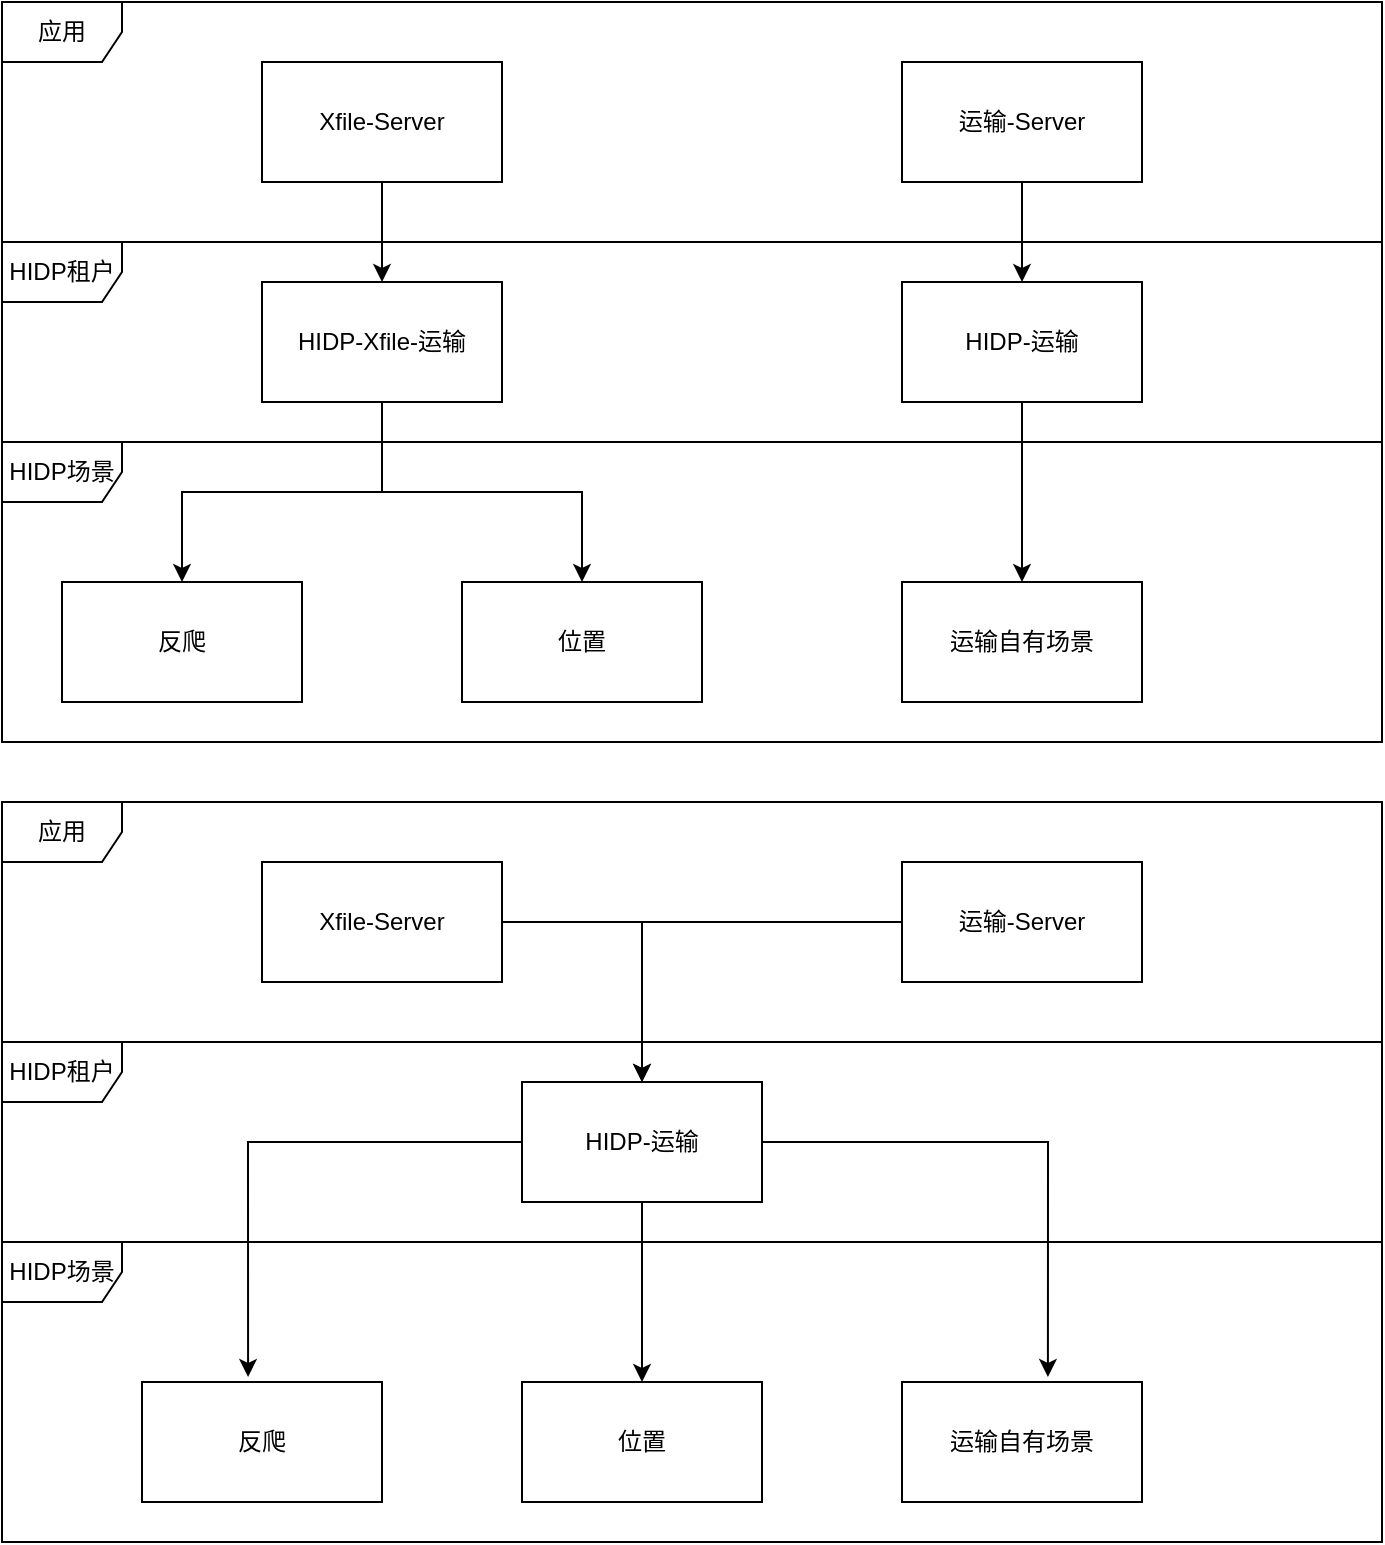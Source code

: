 <mxfile version="16.0.3" type="github">
  <diagram id="BBOqHP7dflv5ivErCnwH" name="Page-1">
    <mxGraphModel dx="1422" dy="706" grid="1" gridSize="10" guides="1" tooltips="1" connect="1" arrows="1" fold="1" page="1" pageScale="1" pageWidth="850" pageHeight="1100" math="0" shadow="0">
      <root>
        <mxCell id="0" />
        <mxCell id="1" parent="0" />
        <mxCell id="QHepV67mNHW0xdAY22cd-10" style="edgeStyle=orthogonalEdgeStyle;rounded=0;orthogonalLoop=1;jettySize=auto;html=1;entryX=0.5;entryY=0;entryDx=0;entryDy=0;" edge="1" parent="1" source="QHepV67mNHW0xdAY22cd-1" target="QHepV67mNHW0xdAY22cd-3">
          <mxGeometry relative="1" as="geometry" />
        </mxCell>
        <mxCell id="QHepV67mNHW0xdAY22cd-1" value="Xfile-Server" style="rounded=0;whiteSpace=wrap;html=1;" vertex="1" parent="1">
          <mxGeometry x="210" y="70" width="120" height="60" as="geometry" />
        </mxCell>
        <mxCell id="QHepV67mNHW0xdAY22cd-11" style="edgeStyle=orthogonalEdgeStyle;rounded=0;orthogonalLoop=1;jettySize=auto;html=1;" edge="1" parent="1" source="QHepV67mNHW0xdAY22cd-2" target="QHepV67mNHW0xdAY22cd-4">
          <mxGeometry relative="1" as="geometry" />
        </mxCell>
        <mxCell id="QHepV67mNHW0xdAY22cd-2" value="运输-Server" style="rounded=0;whiteSpace=wrap;html=1;" vertex="1" parent="1">
          <mxGeometry x="530" y="70" width="120" height="60" as="geometry" />
        </mxCell>
        <mxCell id="QHepV67mNHW0xdAY22cd-8" style="edgeStyle=orthogonalEdgeStyle;rounded=0;orthogonalLoop=1;jettySize=auto;html=1;entryX=0.5;entryY=0;entryDx=0;entryDy=0;" edge="1" parent="1" source="QHepV67mNHW0xdAY22cd-3" target="QHepV67mNHW0xdAY22cd-5">
          <mxGeometry relative="1" as="geometry" />
        </mxCell>
        <mxCell id="QHepV67mNHW0xdAY22cd-9" style="edgeStyle=orthogonalEdgeStyle;rounded=0;orthogonalLoop=1;jettySize=auto;html=1;" edge="1" parent="1" source="QHepV67mNHW0xdAY22cd-3" target="QHepV67mNHW0xdAY22cd-6">
          <mxGeometry relative="1" as="geometry" />
        </mxCell>
        <mxCell id="QHepV67mNHW0xdAY22cd-3" value="HIDP-Xfile-运输" style="rounded=0;whiteSpace=wrap;html=1;" vertex="1" parent="1">
          <mxGeometry x="210" y="180" width="120" height="60" as="geometry" />
        </mxCell>
        <mxCell id="QHepV67mNHW0xdAY22cd-12" style="edgeStyle=orthogonalEdgeStyle;rounded=0;orthogonalLoop=1;jettySize=auto;html=1;entryX=0.5;entryY=0;entryDx=0;entryDy=0;" edge="1" parent="1" source="QHepV67mNHW0xdAY22cd-4" target="QHepV67mNHW0xdAY22cd-7">
          <mxGeometry relative="1" as="geometry" />
        </mxCell>
        <mxCell id="QHepV67mNHW0xdAY22cd-4" value="HIDP-运输" style="rounded=0;whiteSpace=wrap;html=1;" vertex="1" parent="1">
          <mxGeometry x="530" y="180" width="120" height="60" as="geometry" />
        </mxCell>
        <mxCell id="QHepV67mNHW0xdAY22cd-5" value="反爬" style="rounded=0;whiteSpace=wrap;html=1;" vertex="1" parent="1">
          <mxGeometry x="110" y="330" width="120" height="60" as="geometry" />
        </mxCell>
        <mxCell id="QHepV67mNHW0xdAY22cd-6" value="位置" style="rounded=0;whiteSpace=wrap;html=1;" vertex="1" parent="1">
          <mxGeometry x="310" y="330" width="120" height="60" as="geometry" />
        </mxCell>
        <mxCell id="QHepV67mNHW0xdAY22cd-7" value="运输自有场景" style="rounded=0;whiteSpace=wrap;html=1;" vertex="1" parent="1">
          <mxGeometry x="530" y="330" width="120" height="60" as="geometry" />
        </mxCell>
        <mxCell id="QHepV67mNHW0xdAY22cd-13" value="HIDP租户" style="shape=umlFrame;whiteSpace=wrap;html=1;" vertex="1" parent="1">
          <mxGeometry x="80" y="160" width="690" height="100" as="geometry" />
        </mxCell>
        <mxCell id="QHepV67mNHW0xdAY22cd-14" value="HIDP场景" style="shape=umlFrame;whiteSpace=wrap;html=1;" vertex="1" parent="1">
          <mxGeometry x="80" y="260" width="690" height="150" as="geometry" />
        </mxCell>
        <mxCell id="QHepV67mNHW0xdAY22cd-15" value="应用" style="shape=umlFrame;whiteSpace=wrap;html=1;" vertex="1" parent="1">
          <mxGeometry x="80" y="40" width="690" height="120" as="geometry" />
        </mxCell>
        <mxCell id="QHepV67mNHW0xdAY22cd-31" style="edgeStyle=orthogonalEdgeStyle;rounded=0;orthogonalLoop=1;jettySize=auto;html=1;entryX=0.5;entryY=0;entryDx=0;entryDy=0;" edge="1" parent="1" source="QHepV67mNHW0xdAY22cd-17" target="QHepV67mNHW0xdAY22cd-22">
          <mxGeometry relative="1" as="geometry" />
        </mxCell>
        <mxCell id="QHepV67mNHW0xdAY22cd-17" value="Xfile-Server" style="rounded=0;whiteSpace=wrap;html=1;" vertex="1" parent="1">
          <mxGeometry x="210" y="470" width="120" height="60" as="geometry" />
        </mxCell>
        <mxCell id="QHepV67mNHW0xdAY22cd-37" style="edgeStyle=orthogonalEdgeStyle;rounded=0;orthogonalLoop=1;jettySize=auto;html=1;entryX=0.5;entryY=0;entryDx=0;entryDy=0;" edge="1" parent="1" source="QHepV67mNHW0xdAY22cd-19" target="QHepV67mNHW0xdAY22cd-22">
          <mxGeometry relative="1" as="geometry" />
        </mxCell>
        <mxCell id="QHepV67mNHW0xdAY22cd-19" value="运输-Server" style="rounded=0;whiteSpace=wrap;html=1;" vertex="1" parent="1">
          <mxGeometry x="530" y="470" width="120" height="60" as="geometry" />
        </mxCell>
        <mxCell id="QHepV67mNHW0xdAY22cd-33" style="edgeStyle=orthogonalEdgeStyle;rounded=0;orthogonalLoop=1;jettySize=auto;html=1;entryX=0.442;entryY=-0.042;entryDx=0;entryDy=0;entryPerimeter=0;" edge="1" parent="1" source="QHepV67mNHW0xdAY22cd-22" target="QHepV67mNHW0xdAY22cd-25">
          <mxGeometry relative="1" as="geometry" />
        </mxCell>
        <mxCell id="QHepV67mNHW0xdAY22cd-34" style="edgeStyle=orthogonalEdgeStyle;rounded=0;orthogonalLoop=1;jettySize=auto;html=1;entryX=0.5;entryY=0;entryDx=0;entryDy=0;" edge="1" parent="1" source="QHepV67mNHW0xdAY22cd-22" target="QHepV67mNHW0xdAY22cd-26">
          <mxGeometry relative="1" as="geometry" />
        </mxCell>
        <mxCell id="QHepV67mNHW0xdAY22cd-35" style="edgeStyle=orthogonalEdgeStyle;rounded=0;orthogonalLoop=1;jettySize=auto;html=1;entryX=0.608;entryY=-0.042;entryDx=0;entryDy=0;entryPerimeter=0;" edge="1" parent="1" source="QHepV67mNHW0xdAY22cd-22" target="QHepV67mNHW0xdAY22cd-27">
          <mxGeometry relative="1" as="geometry" />
        </mxCell>
        <mxCell id="QHepV67mNHW0xdAY22cd-22" value="HIDP-运输" style="rounded=0;whiteSpace=wrap;html=1;" vertex="1" parent="1">
          <mxGeometry x="340" y="580" width="120" height="60" as="geometry" />
        </mxCell>
        <mxCell id="QHepV67mNHW0xdAY22cd-25" value="反爬" style="rounded=0;whiteSpace=wrap;html=1;" vertex="1" parent="1">
          <mxGeometry x="150" y="730" width="120" height="60" as="geometry" />
        </mxCell>
        <mxCell id="QHepV67mNHW0xdAY22cd-26" value="位置" style="rounded=0;whiteSpace=wrap;html=1;" vertex="1" parent="1">
          <mxGeometry x="340" y="730" width="120" height="60" as="geometry" />
        </mxCell>
        <mxCell id="QHepV67mNHW0xdAY22cd-27" value="运输自有场景" style="rounded=0;whiteSpace=wrap;html=1;" vertex="1" parent="1">
          <mxGeometry x="530" y="730" width="120" height="60" as="geometry" />
        </mxCell>
        <mxCell id="QHepV67mNHW0xdAY22cd-28" value="HIDP租户" style="shape=umlFrame;whiteSpace=wrap;html=1;" vertex="1" parent="1">
          <mxGeometry x="80" y="560" width="690" height="100" as="geometry" />
        </mxCell>
        <mxCell id="QHepV67mNHW0xdAY22cd-29" value="HIDP场景" style="shape=umlFrame;whiteSpace=wrap;html=1;" vertex="1" parent="1">
          <mxGeometry x="80" y="660" width="690" height="150" as="geometry" />
        </mxCell>
        <mxCell id="QHepV67mNHW0xdAY22cd-30" value="应用" style="shape=umlFrame;whiteSpace=wrap;html=1;" vertex="1" parent="1">
          <mxGeometry x="80" y="440" width="690" height="120" as="geometry" />
        </mxCell>
      </root>
    </mxGraphModel>
  </diagram>
</mxfile>
